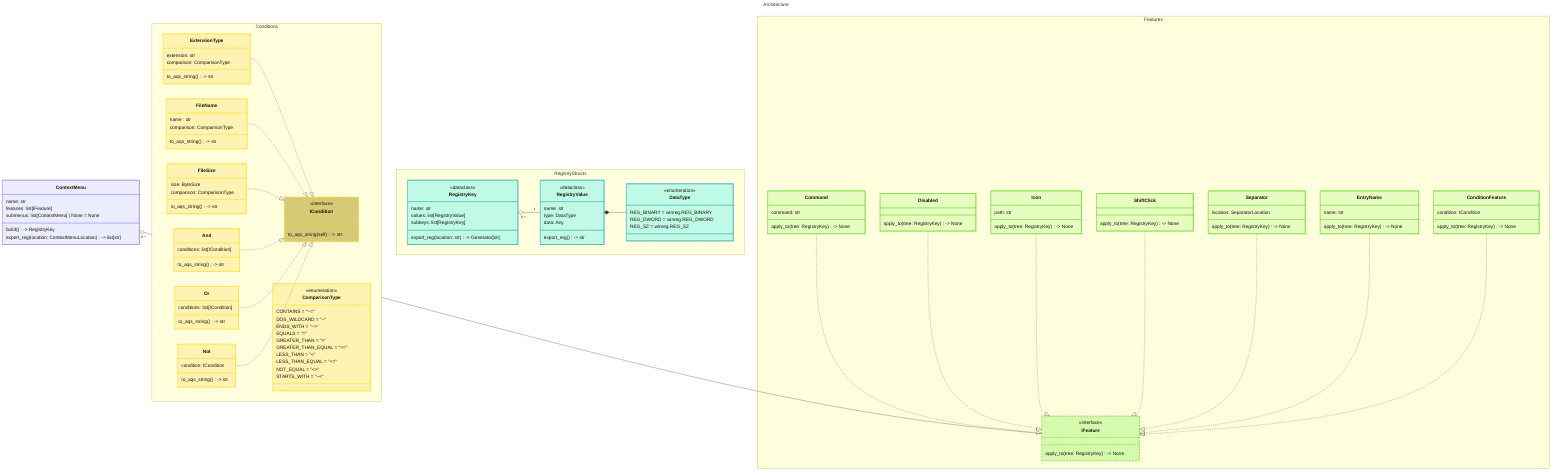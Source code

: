 ---
title: Architecture
---
classDiagram


ContextMenu "0..*" o-- "1" IFeature
class ContextMenu{
    name: str
    features: list[IFeature]
    submenus: list[ContextMenu] | None = None
    build() -> RegistryKey
    export_reg(location: ContextMenuLocation) -> list[str]
}
%% link IFeature "https://www.github.com" "Browse code"

Command ..|> IFeature
Disabled ..|> IFeature
Icon ..|> IFeature
ShiftClick ..|> IFeature
Separator ..|> IFeature
EntryName ..|> IFeature
ConditionFeature ..|> IFeature
namespace Features {
    class IFeature:::featuresIfaceStyle {
        <<interface>>
        apply_to(tree: RegistryKey) -> None
    }
    class Command:::featuresStyle {
        command: str
        apply_to(tree: RegistryKey) -> None
    }
    class Disabled:::featuresStyle {
        apply_to(tree: RegistryKey) -> None
    }
    class Icon:::featuresStyle {
        path: str
        apply_to(tree: RegistryKey) -> None
    }
    class ShiftClick:::featuresStyle {
        apply_to(tree: RegistryKey) -> None
    }
    class Separator:::featuresStyle {
        location: SeparatorLocation
        apply_to(tree: RegistryKey) -> None
    }
    class EntryName:::featuresStyle {
        name: str
        apply_to(tree: RegistryKey) -> None
    }
    class ConditionFeature:::featuresStyle {
        condition: ICondition
        apply_to(tree: RegistryKey) -> None
    }
}
classDef featuresStyle fill:#7bf04130,stroke:#48d104,stroke-width:1px;
classDef featuresIfaceStyle fill:#7bf04150,stroke:#48d104,stroke-width:1px,stroke-dasharray: 5 5;

ExtensionType ..|> ICondition
FileName ..|> ICondition
FileSize ..|> ICondition
And ..|> ICondition
Or ..|> ICondition
Not ..|> ICondition
%%CustomCondition --|> ICondition
namespace Conditions {
    class ICondition:::conditionsIfaceStyle {
        <<interface>>
        to_aqs_string(self) -> str:
    }
    class ExtensionType:::conditionsStyle {
        extension: str
        comparison: ComparisonType
        to_aqs_string() -> str
    }
    class FileName:::conditionsStyle {
        name : str
        comparison: ComparisonType
        to_aqs_string() -> str
    }
    class FileSize:::conditionsStyle {
        size: ByteSize
        comparison: ComparisonType
        to_aqs_string() -> str
    }
    class And:::conditionsStyle {
        conditions: list[ICondition]
        to_aqs_string() -> str
    }
    class Or:::conditionsStyle {
        conditions: list[ICondition]
        to_aqs_string() -> str
    }
    class Not:::conditionsStyle {
        condition: ICondition
        to_aqs_string() -> str
    }
    class ComparisonType:::conditionsStyle {
        <<enumeration>>
        CONTAINS = "~="
        DOS_WILDCARD = "~"
        ENDS_WITH = "~>"
        EQUALS = "="
        GREATER_THAN = ">"
        GREATER_THAN_EQUAL = ">="
        LESS_THAN = "<"
        LESS_THAN_EQUAL = "<="
        NOT_EQUAL = "<>"
        STARTS_WITH = "~<"
    }
%%    class CustomCondition:::conditionsStyle {
%%        aqs_condition: str
%%        to_aqs_string() -> str
%%    }
}
classDef conditionsStyle fill:#ffbf0030,stroke:#fdda0d,stroke-width:1px;
classDef conditionsIfaceStyle fill:#ad961080,stroke:#fdda0d,stroke-width:1px,stroke-dasharray: 5 5;

RegistryKey "0..*" o-- "1"  RegistryValue
RegistryValue *-- DataType
namespace RegistryStructs {
    class RegistryKey:::registryStructsStyle {
        <<dataclass>>
        name: str
        values: list[RegistryValue]
        subkeys: list[RegistryKey]
        export_reg(location: str) -> Generator[str]
    }
    class RegistryValue:::registryStructsStyle {
        <<dataclass>>
        name: str
        type: DataType
        data: Any
        export_reg() -> str
    }
    class DataType:::registryStructsStyle {
        <<enumeration>>
        REG_BINARY = winreg.REG_BINARY
        REG_DWORD = winreg.REG_DWORD
        REG_SZ = winreg.REG_SZ
    }
}
classDef registryStructsStyle fill:#07eafa40,stroke:#1b97b3,stroke-width:1px;
